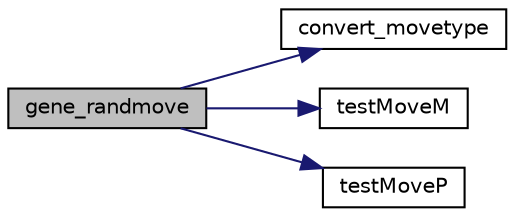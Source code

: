 digraph "gene_randmove"
{
  edge [fontname="Helvetica",fontsize="10",labelfontname="Helvetica",labelfontsize="10"];
  node [fontname="Helvetica",fontsize="10",shape=record];
  rankdir="LR";
  Node1 [label="gene_randmove",height=0.2,width=0.4,color="black", fillcolor="grey75", style="filled", fontcolor="black"];
  Node1 -> Node2 [color="midnightblue",fontsize="10",style="solid",fontname="Helvetica"];
  Node2 [label="convert_movetype",height=0.2,width=0.4,color="black", fillcolor="white", style="filled",URL="$d9/d05/rand_md_8c.html#a93be1c2860133fd977f23534d7065098",tooltip="Generate a random move from an integer (Map rotations and DO_NOTHING include). "];
  Node1 -> Node3 [color="midnightblue",fontsize="10",style="solid",fontname="Helvetica"];
  Node3 [label="testMoveM",height=0.2,width=0.4,color="black", fillcolor="white", style="filled",URL="$d4/d7b/mapping_8c.html#adf42bc6a83eb3e1749cff125ad284e2a",tooltip="Return 0 if player P has enough energy to move the Map and -1 otherwise. "];
  Node1 -> Node4 [color="midnightblue",fontsize="10",style="solid",fontname="Helvetica"];
  Node4 [label="testMoveP",height=0.2,width=0.4,color="black", fillcolor="white", style="filled",URL="$d4/d7b/mapping_8c.html#ab8e6e204f7b1bd95babda75a04279141",tooltip="Return 1 if can&#39;t move return : -1(wall) -2(player) "];
}
